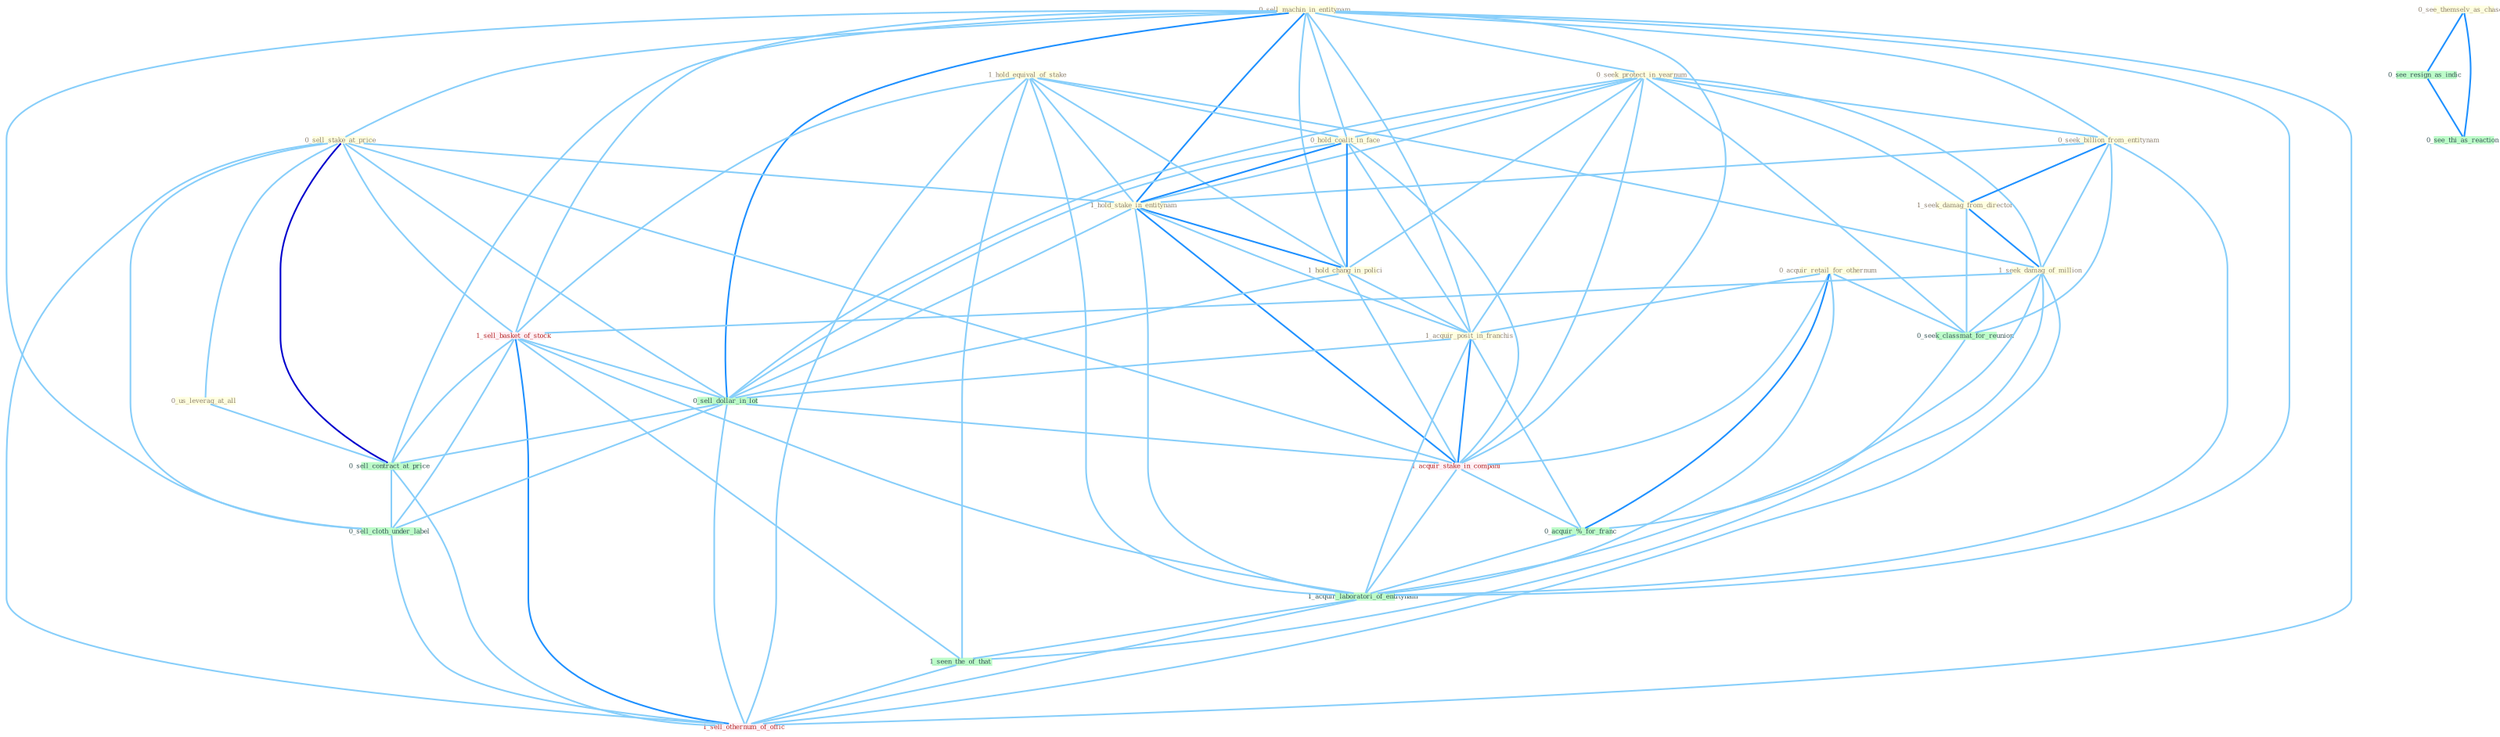 Graph G{ 
    node
    [shape=polygon,style=filled,width=.5,height=.06,color="#BDFCC9",fixedsize=true,fontsize=4,
    fontcolor="#2f4f4f"];
    {node
    [color="#ffffe0", fontcolor="#8b7d6b"] "0_sell_machin_in_entitynam " "0_sell_stake_at_price " "0_seek_protect_in_yearnum " "1_hold_equival_of_stake " "0_seek_billion_from_entitynam " "0_acquir_retail_for_othernum " "0_hold_coalit_in_face " "0_see_themselv_as_chaser " "1_hold_stake_in_entitynam " "1_hold_chang_in_polici " "1_seek_damag_from_director " "1_acquir_posit_in_franchis " "0_us_leverag_at_all " "1_seek_damag_of_million "}
{node [color="#fff0f5", fontcolor="#b22222"] "1_sell_basket_of_stock " "1_acquir_stake_in_compani " "1_sell_othernum_of_offic "}
edge [color="#B0E2FF"];

	"0_sell_machin_in_entitynam " -- "0_sell_stake_at_price " [w="1", color="#87cefa" ];
	"0_sell_machin_in_entitynam " -- "0_seek_protect_in_yearnum " [w="1", color="#87cefa" ];
	"0_sell_machin_in_entitynam " -- "0_seek_billion_from_entitynam " [w="1", color="#87cefa" ];
	"0_sell_machin_in_entitynam " -- "0_hold_coalit_in_face " [w="1", color="#87cefa" ];
	"0_sell_machin_in_entitynam " -- "1_hold_stake_in_entitynam " [w="2", color="#1e90ff" , len=0.8];
	"0_sell_machin_in_entitynam " -- "1_hold_chang_in_polici " [w="1", color="#87cefa" ];
	"0_sell_machin_in_entitynam " -- "1_acquir_posit_in_franchis " [w="1", color="#87cefa" ];
	"0_sell_machin_in_entitynam " -- "1_sell_basket_of_stock " [w="1", color="#87cefa" ];
	"0_sell_machin_in_entitynam " -- "0_sell_dollar_in_lot " [w="2", color="#1e90ff" , len=0.8];
	"0_sell_machin_in_entitynam " -- "1_acquir_stake_in_compani " [w="1", color="#87cefa" ];
	"0_sell_machin_in_entitynam " -- "0_sell_contract_at_price " [w="1", color="#87cefa" ];
	"0_sell_machin_in_entitynam " -- "1_acquir_laboratori_of_entitynam " [w="1", color="#87cefa" ];
	"0_sell_machin_in_entitynam " -- "0_sell_cloth_under_label " [w="1", color="#87cefa" ];
	"0_sell_machin_in_entitynam " -- "1_sell_othernum_of_offic " [w="1", color="#87cefa" ];
	"0_sell_stake_at_price " -- "1_hold_stake_in_entitynam " [w="1", color="#87cefa" ];
	"0_sell_stake_at_price " -- "0_us_leverag_at_all " [w="1", color="#87cefa" ];
	"0_sell_stake_at_price " -- "1_sell_basket_of_stock " [w="1", color="#87cefa" ];
	"0_sell_stake_at_price " -- "0_sell_dollar_in_lot " [w="1", color="#87cefa" ];
	"0_sell_stake_at_price " -- "1_acquir_stake_in_compani " [w="1", color="#87cefa" ];
	"0_sell_stake_at_price " -- "0_sell_contract_at_price " [w="3", color="#0000cd" , len=0.6];
	"0_sell_stake_at_price " -- "0_sell_cloth_under_label " [w="1", color="#87cefa" ];
	"0_sell_stake_at_price " -- "1_sell_othernum_of_offic " [w="1", color="#87cefa" ];
	"0_seek_protect_in_yearnum " -- "0_seek_billion_from_entitynam " [w="1", color="#87cefa" ];
	"0_seek_protect_in_yearnum " -- "0_hold_coalit_in_face " [w="1", color="#87cefa" ];
	"0_seek_protect_in_yearnum " -- "1_hold_stake_in_entitynam " [w="1", color="#87cefa" ];
	"0_seek_protect_in_yearnum " -- "1_hold_chang_in_polici " [w="1", color="#87cefa" ];
	"0_seek_protect_in_yearnum " -- "1_seek_damag_from_director " [w="1", color="#87cefa" ];
	"0_seek_protect_in_yearnum " -- "1_acquir_posit_in_franchis " [w="1", color="#87cefa" ];
	"0_seek_protect_in_yearnum " -- "1_seek_damag_of_million " [w="1", color="#87cefa" ];
	"0_seek_protect_in_yearnum " -- "0_seek_classmat_for_reunion " [w="1", color="#87cefa" ];
	"0_seek_protect_in_yearnum " -- "0_sell_dollar_in_lot " [w="1", color="#87cefa" ];
	"0_seek_protect_in_yearnum " -- "1_acquir_stake_in_compani " [w="1", color="#87cefa" ];
	"1_hold_equival_of_stake " -- "0_hold_coalit_in_face " [w="1", color="#87cefa" ];
	"1_hold_equival_of_stake " -- "1_hold_stake_in_entitynam " [w="1", color="#87cefa" ];
	"1_hold_equival_of_stake " -- "1_hold_chang_in_polici " [w="1", color="#87cefa" ];
	"1_hold_equival_of_stake " -- "1_seek_damag_of_million " [w="1", color="#87cefa" ];
	"1_hold_equival_of_stake " -- "1_sell_basket_of_stock " [w="1", color="#87cefa" ];
	"1_hold_equival_of_stake " -- "1_acquir_laboratori_of_entitynam " [w="1", color="#87cefa" ];
	"1_hold_equival_of_stake " -- "1_seen_the_of_that " [w="1", color="#87cefa" ];
	"1_hold_equival_of_stake " -- "1_sell_othernum_of_offic " [w="1", color="#87cefa" ];
	"0_seek_billion_from_entitynam " -- "1_hold_stake_in_entitynam " [w="1", color="#87cefa" ];
	"0_seek_billion_from_entitynam " -- "1_seek_damag_from_director " [w="2", color="#1e90ff" , len=0.8];
	"0_seek_billion_from_entitynam " -- "1_seek_damag_of_million " [w="1", color="#87cefa" ];
	"0_seek_billion_from_entitynam " -- "0_seek_classmat_for_reunion " [w="1", color="#87cefa" ];
	"0_seek_billion_from_entitynam " -- "1_acquir_laboratori_of_entitynam " [w="1", color="#87cefa" ];
	"0_acquir_retail_for_othernum " -- "1_acquir_posit_in_franchis " [w="1", color="#87cefa" ];
	"0_acquir_retail_for_othernum " -- "0_seek_classmat_for_reunion " [w="1", color="#87cefa" ];
	"0_acquir_retail_for_othernum " -- "1_acquir_stake_in_compani " [w="1", color="#87cefa" ];
	"0_acquir_retail_for_othernum " -- "0_acquir_%_for_franc " [w="2", color="#1e90ff" , len=0.8];
	"0_acquir_retail_for_othernum " -- "1_acquir_laboratori_of_entitynam " [w="1", color="#87cefa" ];
	"0_hold_coalit_in_face " -- "1_hold_stake_in_entitynam " [w="2", color="#1e90ff" , len=0.8];
	"0_hold_coalit_in_face " -- "1_hold_chang_in_polici " [w="2", color="#1e90ff" , len=0.8];
	"0_hold_coalit_in_face " -- "1_acquir_posit_in_franchis " [w="1", color="#87cefa" ];
	"0_hold_coalit_in_face " -- "0_sell_dollar_in_lot " [w="1", color="#87cefa" ];
	"0_hold_coalit_in_face " -- "1_acquir_stake_in_compani " [w="1", color="#87cefa" ];
	"0_see_themselv_as_chaser " -- "0_see_resign_as_indic " [w="2", color="#1e90ff" , len=0.8];
	"0_see_themselv_as_chaser " -- "0_see_thi_as_reaction " [w="2", color="#1e90ff" , len=0.8];
	"1_hold_stake_in_entitynam " -- "1_hold_chang_in_polici " [w="2", color="#1e90ff" , len=0.8];
	"1_hold_stake_in_entitynam " -- "1_acquir_posit_in_franchis " [w="1", color="#87cefa" ];
	"1_hold_stake_in_entitynam " -- "0_sell_dollar_in_lot " [w="1", color="#87cefa" ];
	"1_hold_stake_in_entitynam " -- "1_acquir_stake_in_compani " [w="2", color="#1e90ff" , len=0.8];
	"1_hold_stake_in_entitynam " -- "1_acquir_laboratori_of_entitynam " [w="1", color="#87cefa" ];
	"1_hold_chang_in_polici " -- "1_acquir_posit_in_franchis " [w="1", color="#87cefa" ];
	"1_hold_chang_in_polici " -- "0_sell_dollar_in_lot " [w="1", color="#87cefa" ];
	"1_hold_chang_in_polici " -- "1_acquir_stake_in_compani " [w="1", color="#87cefa" ];
	"1_seek_damag_from_director " -- "1_seek_damag_of_million " [w="2", color="#1e90ff" , len=0.8];
	"1_seek_damag_from_director " -- "0_seek_classmat_for_reunion " [w="1", color="#87cefa" ];
	"1_acquir_posit_in_franchis " -- "0_sell_dollar_in_lot " [w="1", color="#87cefa" ];
	"1_acquir_posit_in_franchis " -- "1_acquir_stake_in_compani " [w="2", color="#1e90ff" , len=0.8];
	"1_acquir_posit_in_franchis " -- "0_acquir_%_for_franc " [w="1", color="#87cefa" ];
	"1_acquir_posit_in_franchis " -- "1_acquir_laboratori_of_entitynam " [w="1", color="#87cefa" ];
	"0_us_leverag_at_all " -- "0_sell_contract_at_price " [w="1", color="#87cefa" ];
	"1_seek_damag_of_million " -- "0_seek_classmat_for_reunion " [w="1", color="#87cefa" ];
	"1_seek_damag_of_million " -- "1_sell_basket_of_stock " [w="1", color="#87cefa" ];
	"1_seek_damag_of_million " -- "1_acquir_laboratori_of_entitynam " [w="1", color="#87cefa" ];
	"1_seek_damag_of_million " -- "1_seen_the_of_that " [w="1", color="#87cefa" ];
	"1_seek_damag_of_million " -- "1_sell_othernum_of_offic " [w="1", color="#87cefa" ];
	"0_seek_classmat_for_reunion " -- "0_acquir_%_for_franc " [w="1", color="#87cefa" ];
	"1_sell_basket_of_stock " -- "0_sell_dollar_in_lot " [w="1", color="#87cefa" ];
	"1_sell_basket_of_stock " -- "0_sell_contract_at_price " [w="1", color="#87cefa" ];
	"1_sell_basket_of_stock " -- "1_acquir_laboratori_of_entitynam " [w="1", color="#87cefa" ];
	"1_sell_basket_of_stock " -- "0_sell_cloth_under_label " [w="1", color="#87cefa" ];
	"1_sell_basket_of_stock " -- "1_seen_the_of_that " [w="1", color="#87cefa" ];
	"1_sell_basket_of_stock " -- "1_sell_othernum_of_offic " [w="2", color="#1e90ff" , len=0.8];
	"0_sell_dollar_in_lot " -- "1_acquir_stake_in_compani " [w="1", color="#87cefa" ];
	"0_sell_dollar_in_lot " -- "0_sell_contract_at_price " [w="1", color="#87cefa" ];
	"0_sell_dollar_in_lot " -- "0_sell_cloth_under_label " [w="1", color="#87cefa" ];
	"0_sell_dollar_in_lot " -- "1_sell_othernum_of_offic " [w="1", color="#87cefa" ];
	"0_see_resign_as_indic " -- "0_see_thi_as_reaction " [w="2", color="#1e90ff" , len=0.8];
	"1_acquir_stake_in_compani " -- "0_acquir_%_for_franc " [w="1", color="#87cefa" ];
	"1_acquir_stake_in_compani " -- "1_acquir_laboratori_of_entitynam " [w="1", color="#87cefa" ];
	"0_acquir_%_for_franc " -- "1_acquir_laboratori_of_entitynam " [w="1", color="#87cefa" ];
	"0_sell_contract_at_price " -- "0_sell_cloth_under_label " [w="1", color="#87cefa" ];
	"0_sell_contract_at_price " -- "1_sell_othernum_of_offic " [w="1", color="#87cefa" ];
	"1_acquir_laboratori_of_entitynam " -- "1_seen_the_of_that " [w="1", color="#87cefa" ];
	"1_acquir_laboratori_of_entitynam " -- "1_sell_othernum_of_offic " [w="1", color="#87cefa" ];
	"0_sell_cloth_under_label " -- "1_sell_othernum_of_offic " [w="1", color="#87cefa" ];
	"1_seen_the_of_that " -- "1_sell_othernum_of_offic " [w="1", color="#87cefa" ];
}